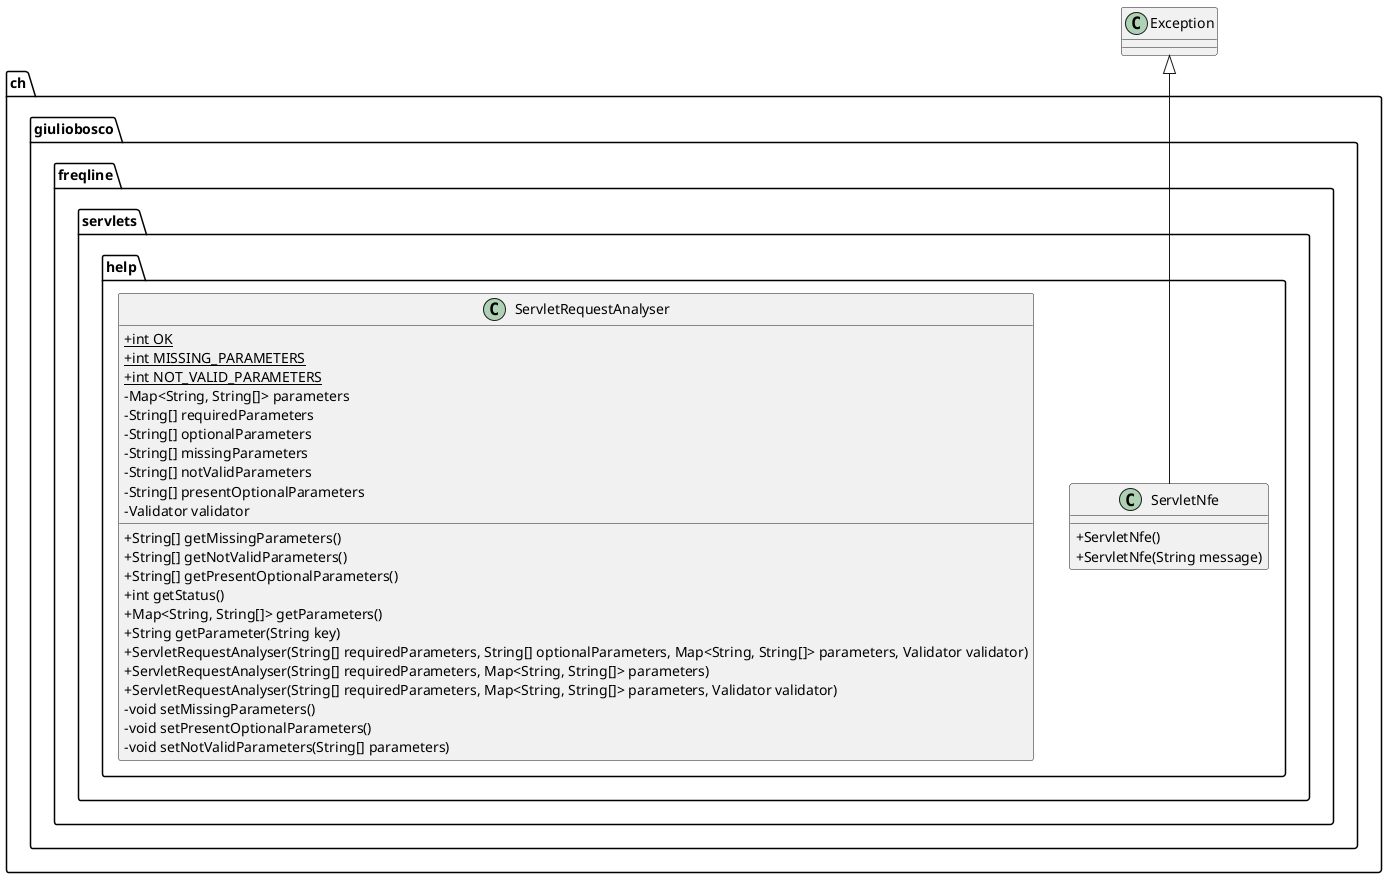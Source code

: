 @startuml
skinparam classAttributeIconSize 0

class Exception {

}

package ch.giuliobosco.freqline.servlets.help {
    class ServletRequestAnalyser {
        + {static} int OK
        + {static} int MISSING_PARAMETERS
        + {static} int NOT_VALID_PARAMETERS
        - Map<String, String[]> parameters
        - String[] requiredParameters
        - String[] optionalParameters
        - String[] missingParameters
        - String[] notValidParameters
        - String[] presentOptionalParameters
        - Validator validator
        + String[] getMissingParameters()
        + String[] getNotValidParameters()
        + String[] getPresentOptionalParameters()
        + int getStatus()
        + Map<String, String[]> getParameters()
        + String getParameter(String key)
        + ServletRequestAnalyser(String[] requiredParameters, String[] optionalParameters, Map<String, String[]> parameters, Validator validator)
        + ServletRequestAnalyser(String[] requiredParameters, Map<String, String[]> parameters)
        + ServletRequestAnalyser(String[] requiredParameters, Map<String, String[]> parameters, Validator validator)
        - void setMissingParameters()
        - void setPresentOptionalParameters()
        - void setNotValidParameters(String[] parameters)
    }

    class ServletNfe {
        + ServletNfe()
        + ServletNfe(String message)
    }
    Exception <|-- ServletNfe

    ServletRequestAnalyser -[hidden]> ServletNfe
}

@enduml